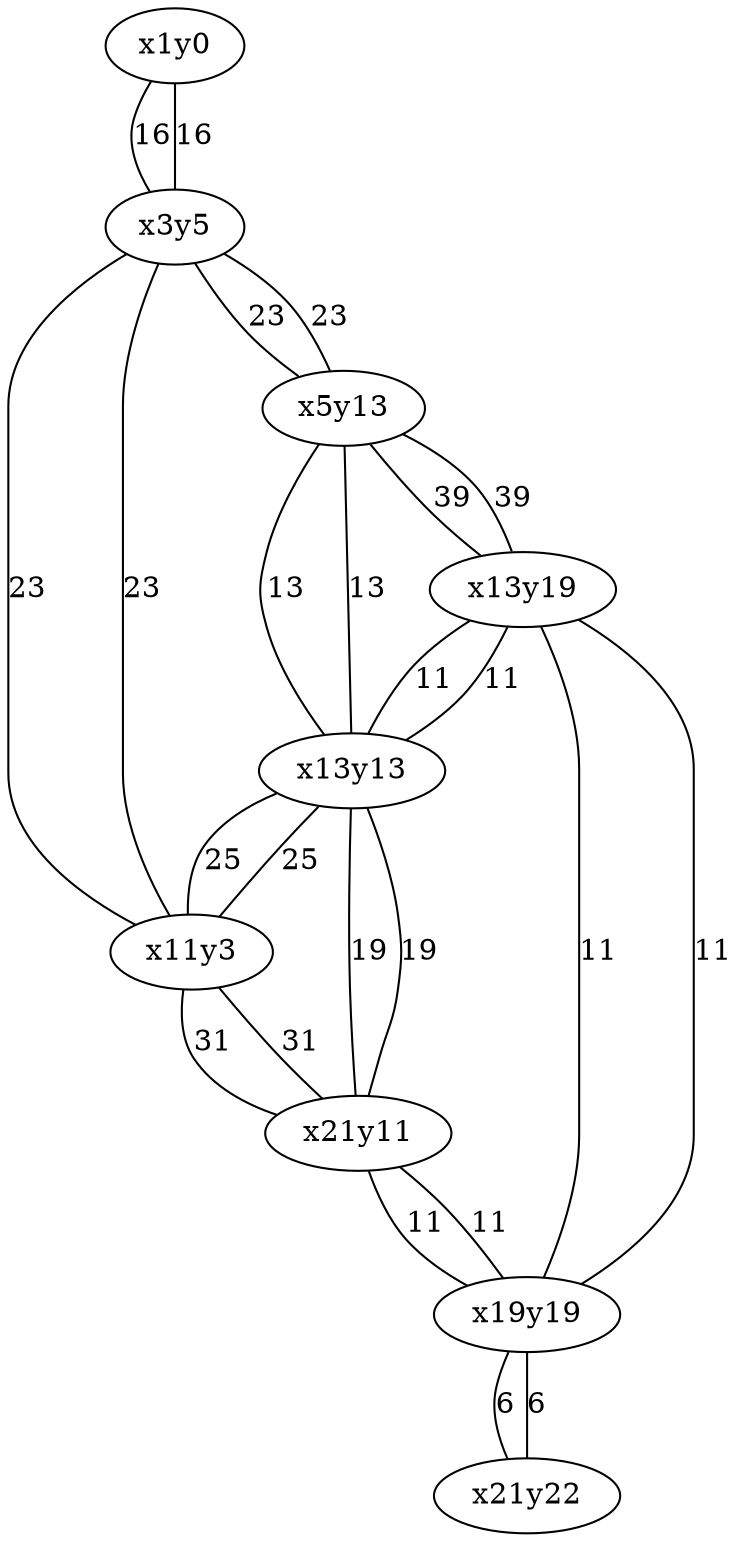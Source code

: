 graph conections {
    graph [overlap=false];
    x1y0 -- x3y5 [label="16"];
    x11y3 -- x21y11 [label="31"];
    x11y3 -- x13y13 [label="25"];
    x11y3 -- x3y5 [label="23"];
    x3y5 -- x1y0 [label="16"];
    x3y5 -- x11y3 [label="23"];
    x3y5 -- x5y13 [label="23"];
    x21y11 -- x11y3 [label="31"];
    x21y11 -- x19y19 [label="11"];
    x21y11 -- x13y13 [label="19"];
    x5y13 -- x3y5 [label="23"];
    x5y13 -- x13y13 [label="13"];
    x5y13 -- x13y19 [label="39"];
    x13y13 -- x11y3 [label="25"];
    x13y13 -- x21y11 [label="19"];
    x13y13 -- x13y19 [label="11"];
    x13y13 -- x5y13 [label="13"];
    x13y19 -- x13y13 [label="11"];
    x13y19 -- x19y19 [label="11"];
    x13y19 -- x5y13 [label="39"];
    x19y19 -- x21y11 [label="11"];
    x19y19 -- x21y22 [label="6"];
    x19y19 -- x13y19 [label="11"];
    x21y22 -- x19y19 [label="6"];
}
